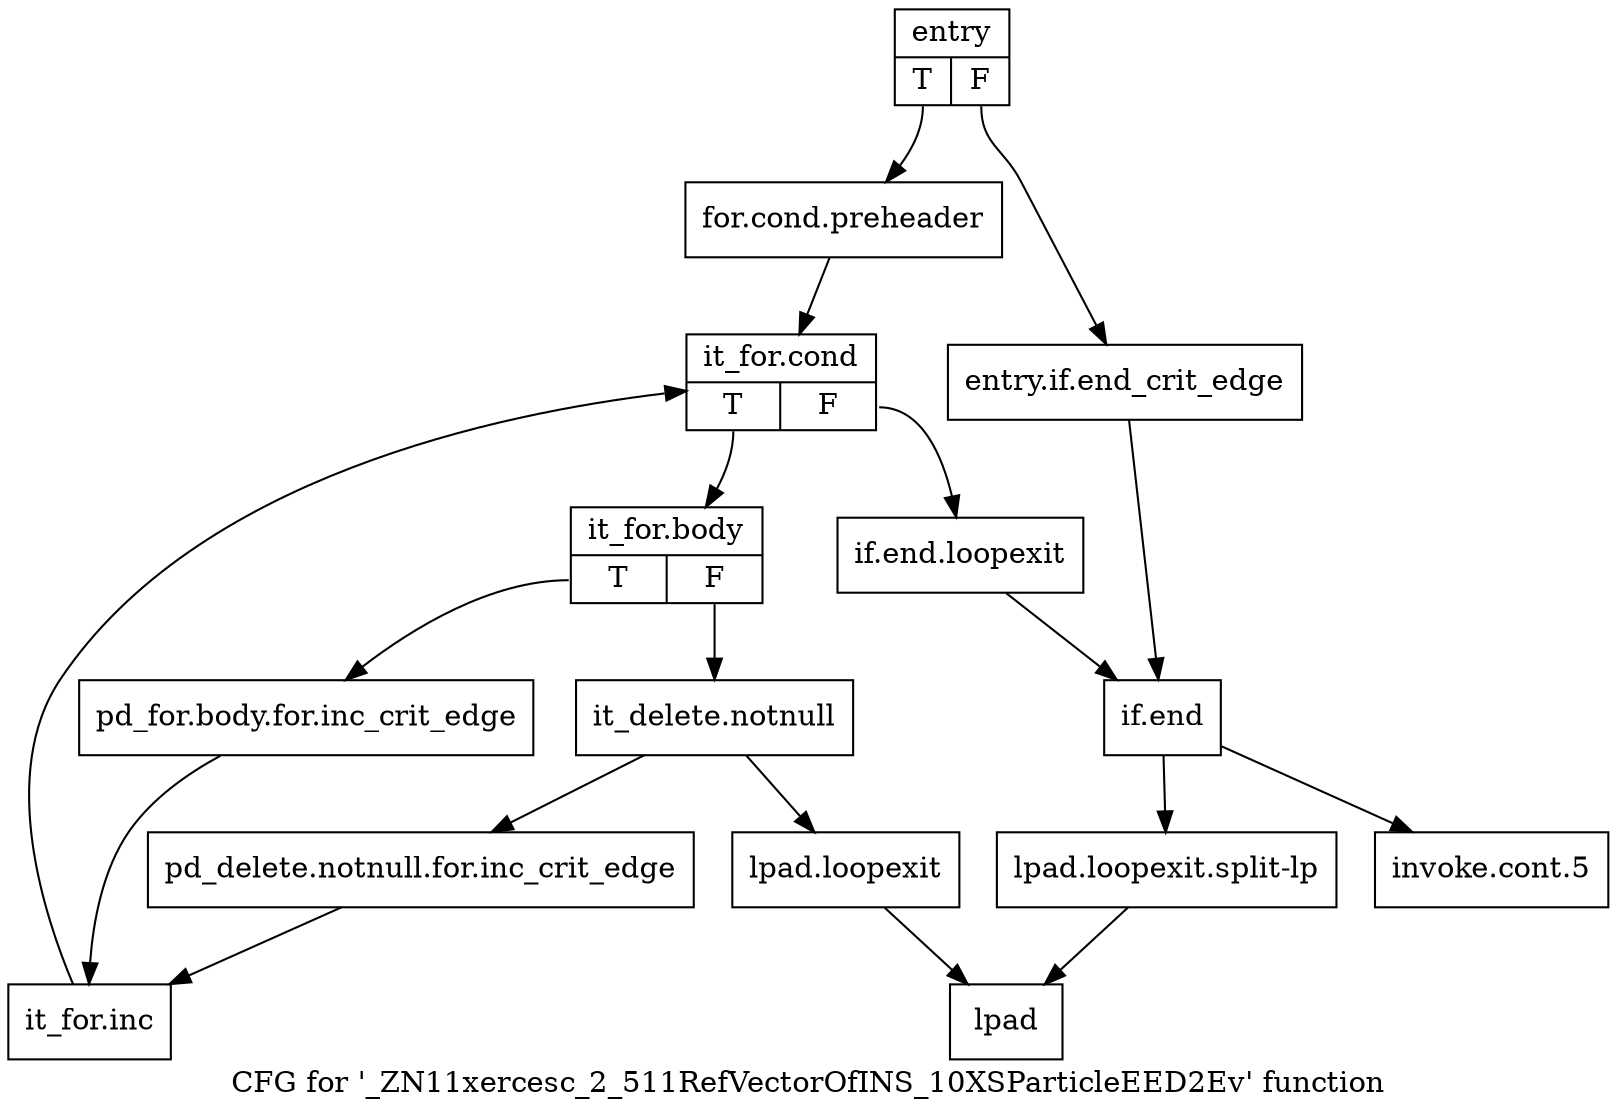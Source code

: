 digraph "CFG for '_ZN11xercesc_2_511RefVectorOfINS_10XSParticleEED2Ev' function" {
	label="CFG for '_ZN11xercesc_2_511RefVectorOfINS_10XSParticleEED2Ev' function";

	Node0x571ef40 [shape=record,label="{entry|{<s0>T|<s1>F}}"];
	Node0x571ef40:s0 -> Node0x571f430;
	Node0x571ef40:s1 -> Node0x571f3e0;
	Node0x571f3e0 [shape=record,label="{entry.if.end_crit_edge}"];
	Node0x571f3e0 -> Node0x571f7a0;
	Node0x571f430 [shape=record,label="{for.cond.preheader}"];
	Node0x571f430 -> Node0x571f480;
	Node0x571f480 [shape=record,label="{it_for.cond|{<s0>T|<s1>F}}"];
	Node0x571f480:s0 -> Node0x571f4d0;
	Node0x571f480:s1 -> Node0x571f750;
	Node0x571f4d0 [shape=record,label="{it_for.body|{<s0>T|<s1>F}}"];
	Node0x571f4d0:s0 -> Node0x571f520;
	Node0x571f4d0:s1 -> Node0x571f570;
	Node0x571f520 [shape=record,label="{pd_for.body.for.inc_crit_edge}"];
	Node0x571f520 -> Node0x571f610;
	Node0x571f570 [shape=record,label="{it_delete.notnull}"];
	Node0x571f570 -> Node0x571f5c0;
	Node0x571f570 -> Node0x571f660;
	Node0x571f5c0 [shape=record,label="{pd_delete.notnull.for.inc_crit_edge}"];
	Node0x571f5c0 -> Node0x571f610;
	Node0x571f610 [shape=record,label="{it_for.inc}"];
	Node0x571f610 -> Node0x571f480;
	Node0x571f660 [shape=record,label="{lpad.loopexit}"];
	Node0x571f660 -> Node0x571f700;
	Node0x571f6b0 [shape=record,label="{lpad.loopexit.split-lp}"];
	Node0x571f6b0 -> Node0x571f700;
	Node0x571f700 [shape=record,label="{lpad}"];
	Node0x571f750 [shape=record,label="{if.end.loopexit}"];
	Node0x571f750 -> Node0x571f7a0;
	Node0x571f7a0 [shape=record,label="{if.end}"];
	Node0x571f7a0 -> Node0x571f7f0;
	Node0x571f7a0 -> Node0x571f6b0;
	Node0x571f7f0 [shape=record,label="{invoke.cont.5}"];
}
